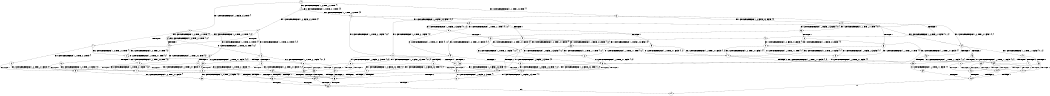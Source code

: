 digraph BCG {
size = "7, 10.5";
center = TRUE;
node [shape = circle];
0 [peripheries = 2];
0 -> 1 [label = "EX !1 !ATOMIC_EXCH_BRANCH (1, +0, FALSE, +0, 3, TRUE) !{}"];
0 -> 2 [label = "EX !2 !ATOMIC_EXCH_BRANCH (1, +0, TRUE, +0, 1, TRUE) !{}"];
0 -> 3 [label = "EX !0 !ATOMIC_EXCH_BRANCH (1, +1, TRUE, +0, 2, TRUE) !{}"];
1 -> 4 [label = "TERMINATE !1"];
1 -> 5 [label = "EX !2 !ATOMIC_EXCH_BRANCH (1, +0, TRUE, +0, 1, TRUE) !{1}"];
1 -> 6 [label = "EX !0 !ATOMIC_EXCH_BRANCH (1, +1, TRUE, +0, 2, TRUE) !{1}"];
2 -> 7 [label = "EX !1 !ATOMIC_EXCH_BRANCH (1, +0, FALSE, +0, 3, TRUE) !{2}"];
2 -> 8 [label = "EX !0 !ATOMIC_EXCH_BRANCH (1, +1, TRUE, +0, 2, TRUE) !{2}"];
2 -> 2 [label = "EX !2 !ATOMIC_EXCH_BRANCH (1, +0, TRUE, +0, 1, TRUE) !{2}"];
3 -> 9 [label = "TERMINATE !0"];
3 -> 10 [label = "EX !1 !ATOMIC_EXCH_BRANCH (1, +0, FALSE, +0, 3, FALSE) !{0}"];
3 -> 11 [label = "EX !2 !ATOMIC_EXCH_BRANCH (1, +0, TRUE, +0, 1, FALSE) !{0}"];
4 -> 12 [label = "EX !2 !ATOMIC_EXCH_BRANCH (1, +0, TRUE, +0, 1, TRUE) !{}"];
4 -> 13 [label = "EX !0 !ATOMIC_EXCH_BRANCH (1, +1, TRUE, +0, 2, TRUE) !{}"];
5 -> 14 [label = "TERMINATE !1"];
5 -> 15 [label = "EX !0 !ATOMIC_EXCH_BRANCH (1, +1, TRUE, +0, 2, TRUE) !{1, 2}"];
5 -> 5 [label = "EX !2 !ATOMIC_EXCH_BRANCH (1, +0, TRUE, +0, 1, TRUE) !{1, 2}"];
6 -> 16 [label = "TERMINATE !1"];
6 -> 17 [label = "TERMINATE !0"];
6 -> 18 [label = "EX !2 !ATOMIC_EXCH_BRANCH (1, +0, TRUE, +0, 1, FALSE) !{0, 1}"];
7 -> 14 [label = "TERMINATE !1"];
7 -> 15 [label = "EX !0 !ATOMIC_EXCH_BRANCH (1, +1, TRUE, +0, 2, TRUE) !{1, 2}"];
7 -> 5 [label = "EX !2 !ATOMIC_EXCH_BRANCH (1, +0, TRUE, +0, 1, TRUE) !{1, 2}"];
8 -> 19 [label = "TERMINATE !0"];
8 -> 20 [label = "EX !1 !ATOMIC_EXCH_BRANCH (1, +0, FALSE, +0, 3, FALSE) !{0, 2}"];
8 -> 11 [label = "EX !2 !ATOMIC_EXCH_BRANCH (1, +0, TRUE, +0, 1, FALSE) !{0, 2}"];
9 -> 21 [label = "EX !1 !ATOMIC_EXCH_BRANCH (1, +0, FALSE, +0, 3, FALSE) !{}"];
9 -> 22 [label = "EX !2 !ATOMIC_EXCH_BRANCH (1, +0, TRUE, +0, 1, FALSE) !{}"];
10 -> 23 [label = "TERMINATE !0"];
10 -> 24 [label = "EX !2 !ATOMIC_EXCH_BRANCH (1, +0, TRUE, +0, 1, FALSE) !{0, 1}"];
10 -> 25 [label = "EX !1 !ATOMIC_EXCH_BRANCH (1, +1, TRUE, +1, 1, TRUE) !{0, 1}"];
11 -> 26 [label = "TERMINATE !2"];
11 -> 27 [label = "TERMINATE !0"];
11 -> 28 [label = "EX !1 !ATOMIC_EXCH_BRANCH (1, +0, FALSE, +0, 3, TRUE) !{0, 2}"];
12 -> 29 [label = "EX !0 !ATOMIC_EXCH_BRANCH (1, +1, TRUE, +0, 2, TRUE) !{2}"];
12 -> 12 [label = "EX !2 !ATOMIC_EXCH_BRANCH (1, +0, TRUE, +0, 1, TRUE) !{2}"];
13 -> 30 [label = "TERMINATE !0"];
13 -> 31 [label = "EX !2 !ATOMIC_EXCH_BRANCH (1, +0, TRUE, +0, 1, FALSE) !{0}"];
14 -> 12 [label = "EX !2 !ATOMIC_EXCH_BRANCH (1, +0, TRUE, +0, 1, TRUE) !{2}"];
14 -> 29 [label = "EX !0 !ATOMIC_EXCH_BRANCH (1, +1, TRUE, +0, 2, TRUE) !{2}"];
15 -> 32 [label = "TERMINATE !1"];
15 -> 33 [label = "TERMINATE !0"];
15 -> 18 [label = "EX !2 !ATOMIC_EXCH_BRANCH (1, +0, TRUE, +0, 1, FALSE) !{0, 1, 2}"];
16 -> 30 [label = "TERMINATE !0"];
16 -> 31 [label = "EX !2 !ATOMIC_EXCH_BRANCH (1, +0, TRUE, +0, 1, FALSE) !{0}"];
17 -> 30 [label = "TERMINATE !1"];
17 -> 34 [label = "EX !2 !ATOMIC_EXCH_BRANCH (1, +0, TRUE, +0, 1, FALSE) !{1}"];
18 -> 35 [label = "TERMINATE !1"];
18 -> 36 [label = "TERMINATE !2"];
18 -> 37 [label = "TERMINATE !0"];
19 -> 22 [label = "EX !2 !ATOMIC_EXCH_BRANCH (1, +0, TRUE, +0, 1, FALSE) !{2}"];
19 -> 38 [label = "EX !1 !ATOMIC_EXCH_BRANCH (1, +0, FALSE, +0, 3, FALSE) !{2}"];
20 -> 39 [label = "TERMINATE !0"];
20 -> 24 [label = "EX !2 !ATOMIC_EXCH_BRANCH (1, +0, TRUE, +0, 1, FALSE) !{0, 1, 2}"];
20 -> 40 [label = "EX !1 !ATOMIC_EXCH_BRANCH (1, +1, TRUE, +1, 1, TRUE) !{0, 1, 2}"];
21 -> 41 [label = "EX !2 !ATOMIC_EXCH_BRANCH (1, +0, TRUE, +0, 1, FALSE) !{1}"];
21 -> 42 [label = "EX !1 !ATOMIC_EXCH_BRANCH (1, +1, TRUE, +1, 1, TRUE) !{1}"];
22 -> 43 [label = "TERMINATE !2"];
22 -> 44 [label = "EX !1 !ATOMIC_EXCH_BRANCH (1, +0, FALSE, +0, 3, TRUE) !{2}"];
23 -> 42 [label = "EX !1 !ATOMIC_EXCH_BRANCH (1, +1, TRUE, +1, 1, TRUE) !{1}"];
23 -> 41 [label = "EX !2 !ATOMIC_EXCH_BRANCH (1, +0, TRUE, +0, 1, FALSE) !{1}"];
24 -> 45 [label = "TERMINATE !2"];
24 -> 46 [label = "TERMINATE !0"];
24 -> 47 [label = "EX !1 !ATOMIC_EXCH_BRANCH (1, +1, TRUE, +1, 1, FALSE) !{0, 1, 2}"];
25 -> 48 [label = "TERMINATE !0"];
25 -> 49 [label = "EX !2 !ATOMIC_EXCH_BRANCH (1, +0, TRUE, +0, 1, FALSE) !{0, 1}"];
25 -> 10 [label = "EX !1 !ATOMIC_EXCH_BRANCH (1, +0, FALSE, +0, 3, FALSE) !{0, 1}"];
26 -> 43 [label = "TERMINATE !0"];
26 -> 50 [label = "EX !1 !ATOMIC_EXCH_BRANCH (1, +0, FALSE, +0, 3, TRUE) !{0}"];
27 -> 43 [label = "TERMINATE !2"];
27 -> 44 [label = "EX !1 !ATOMIC_EXCH_BRANCH (1, +0, FALSE, +0, 3, TRUE) !{2}"];
28 -> 35 [label = "TERMINATE !1"];
28 -> 36 [label = "TERMINATE !2"];
28 -> 37 [label = "TERMINATE !0"];
29 -> 51 [label = "TERMINATE !0"];
29 -> 31 [label = "EX !2 !ATOMIC_EXCH_BRANCH (1, +0, TRUE, +0, 1, FALSE) !{0, 2}"];
30 -> 52 [label = "EX !2 !ATOMIC_EXCH_BRANCH (1, +0, TRUE, +0, 1, FALSE) !{}"];
31 -> 53 [label = "TERMINATE !2"];
31 -> 54 [label = "TERMINATE !0"];
32 -> 31 [label = "EX !2 !ATOMIC_EXCH_BRANCH (1, +0, TRUE, +0, 1, FALSE) !{0, 2}"];
32 -> 51 [label = "TERMINATE !0"];
33 -> 34 [label = "EX !2 !ATOMIC_EXCH_BRANCH (1, +0, TRUE, +0, 1, FALSE) !{1, 2}"];
33 -> 51 [label = "TERMINATE !1"];
34 -> 54 [label = "TERMINATE !1"];
34 -> 55 [label = "TERMINATE !2"];
35 -> 53 [label = "TERMINATE !2"];
35 -> 54 [label = "TERMINATE !0"];
36 -> 53 [label = "TERMINATE !1"];
36 -> 55 [label = "TERMINATE !0"];
37 -> 54 [label = "TERMINATE !1"];
37 -> 55 [label = "TERMINATE !2"];
38 -> 41 [label = "EX !2 !ATOMIC_EXCH_BRANCH (1, +0, TRUE, +0, 1, FALSE) !{1, 2}"];
38 -> 56 [label = "EX !1 !ATOMIC_EXCH_BRANCH (1, +1, TRUE, +1, 1, TRUE) !{1, 2}"];
39 -> 41 [label = "EX !2 !ATOMIC_EXCH_BRANCH (1, +0, TRUE, +0, 1, FALSE) !{1, 2}"];
39 -> 56 [label = "EX !1 !ATOMIC_EXCH_BRANCH (1, +1, TRUE, +1, 1, TRUE) !{1, 2}"];
40 -> 57 [label = "TERMINATE !0"];
40 -> 49 [label = "EX !2 !ATOMIC_EXCH_BRANCH (1, +0, TRUE, +0, 1, FALSE) !{0, 1, 2}"];
40 -> 20 [label = "EX !1 !ATOMIC_EXCH_BRANCH (1, +0, FALSE, +0, 3, FALSE) !{0, 1, 2}"];
41 -> 58 [label = "TERMINATE !2"];
41 -> 59 [label = "EX !1 !ATOMIC_EXCH_BRANCH (1, +1, TRUE, +1, 1, FALSE) !{1, 2}"];
42 -> 60 [label = "EX !2 !ATOMIC_EXCH_BRANCH (1, +0, TRUE, +0, 1, FALSE) !{1}"];
42 -> 21 [label = "EX !1 !ATOMIC_EXCH_BRANCH (1, +0, FALSE, +0, 3, FALSE) !{1}"];
43 -> 61 [label = "EX !1 !ATOMIC_EXCH_BRANCH (1, +0, FALSE, +0, 3, TRUE) !{}"];
44 -> 54 [label = "TERMINATE !1"];
44 -> 55 [label = "TERMINATE !2"];
45 -> 62 [label = "EX !1 !ATOMIC_EXCH_BRANCH (1, +1, TRUE, +1, 1, FALSE) !{0, 1}"];
45 -> 58 [label = "TERMINATE !0"];
46 -> 59 [label = "EX !1 !ATOMIC_EXCH_BRANCH (1, +1, TRUE, +1, 1, FALSE) !{1, 2}"];
46 -> 58 [label = "TERMINATE !2"];
47 -> 63 [label = "TERMINATE !1"];
47 -> 64 [label = "TERMINATE !2"];
47 -> 65 [label = "TERMINATE !0"];
48 -> 21 [label = "EX !1 !ATOMIC_EXCH_BRANCH (1, +0, FALSE, +0, 3, FALSE) !{1}"];
48 -> 60 [label = "EX !2 !ATOMIC_EXCH_BRANCH (1, +0, TRUE, +0, 1, FALSE) !{1}"];
49 -> 66 [label = "TERMINATE !2"];
49 -> 67 [label = "TERMINATE !0"];
49 -> 28 [label = "EX !1 !ATOMIC_EXCH_BRANCH (1, +0, FALSE, +0, 3, TRUE) !{0, 1, 2}"];
50 -> 53 [label = "TERMINATE !1"];
50 -> 55 [label = "TERMINATE !0"];
51 -> 52 [label = "EX !2 !ATOMIC_EXCH_BRANCH (1, +0, TRUE, +0, 1, FALSE) !{2}"];
52 -> 68 [label = "TERMINATE !2"];
53 -> 68 [label = "TERMINATE !0"];
54 -> 68 [label = "TERMINATE !2"];
55 -> 68 [label = "TERMINATE !1"];
56 -> 60 [label = "EX !2 !ATOMIC_EXCH_BRANCH (1, +0, TRUE, +0, 1, FALSE) !{1, 2}"];
56 -> 38 [label = "EX !1 !ATOMIC_EXCH_BRANCH (1, +0, FALSE, +0, 3, FALSE) !{1, 2}"];
57 -> 60 [label = "EX !2 !ATOMIC_EXCH_BRANCH (1, +0, TRUE, +0, 1, FALSE) !{1, 2}"];
57 -> 38 [label = "EX !1 !ATOMIC_EXCH_BRANCH (1, +0, FALSE, +0, 3, FALSE) !{1, 2}"];
58 -> 69 [label = "EX !1 !ATOMIC_EXCH_BRANCH (1, +1, TRUE, +1, 1, FALSE) !{1}"];
59 -> 70 [label = "TERMINATE !1"];
59 -> 71 [label = "TERMINATE !2"];
60 -> 72 [label = "TERMINATE !2"];
60 -> 44 [label = "EX !1 !ATOMIC_EXCH_BRANCH (1, +0, FALSE, +0, 3, TRUE) !{1, 2}"];
61 -> 68 [label = "TERMINATE !1"];
62 -> 73 [label = "TERMINATE !1"];
62 -> 71 [label = "TERMINATE !0"];
63 -> 73 [label = "TERMINATE !2"];
63 -> 70 [label = "TERMINATE !0"];
64 -> 73 [label = "TERMINATE !1"];
64 -> 71 [label = "TERMINATE !0"];
65 -> 70 [label = "TERMINATE !1"];
65 -> 71 [label = "TERMINATE !2"];
66 -> 50 [label = "EX !1 !ATOMIC_EXCH_BRANCH (1, +0, FALSE, +0, 3, TRUE) !{0, 1}"];
66 -> 72 [label = "TERMINATE !0"];
67 -> 44 [label = "EX !1 !ATOMIC_EXCH_BRANCH (1, +0, FALSE, +0, 3, TRUE) !{1, 2}"];
67 -> 72 [label = "TERMINATE !2"];
68 -> 74 [label = "exit"];
69 -> 75 [label = "TERMINATE !1"];
70 -> 75 [label = "TERMINATE !2"];
71 -> 75 [label = "TERMINATE !1"];
72 -> 61 [label = "EX !1 !ATOMIC_EXCH_BRANCH (1, +0, FALSE, +0, 3, TRUE) !{1}"];
73 -> 75 [label = "TERMINATE !0"];
75 -> 74 [label = "exit"];
}
